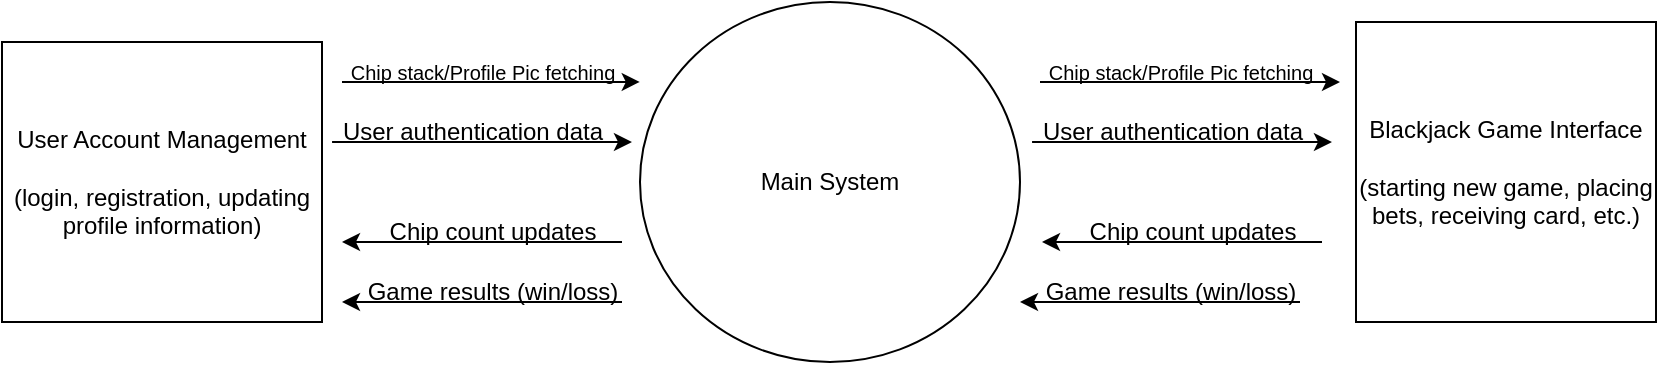 <mxfile version="22.1.21" type="device">
  <diagram id="C5RBs43oDa-KdzZeNtuy" name="Page-1">
    <mxGraphModel dx="757" dy="475" grid="1" gridSize="10" guides="1" tooltips="1" connect="1" arrows="1" fold="1" page="1" pageScale="1" pageWidth="827" pageHeight="1169" math="0" shadow="0">
      <root>
        <mxCell id="WIyWlLk6GJQsqaUBKTNV-0" />
        <mxCell id="WIyWlLk6GJQsqaUBKTNV-1" parent="WIyWlLk6GJQsqaUBKTNV-0" />
        <mxCell id="nbkMvrd8_ItyWInC_aRn-0" value="Main System" style="ellipse;whiteSpace=wrap;html=1;" vertex="1" parent="WIyWlLk6GJQsqaUBKTNV-1">
          <mxGeometry x="319" y="320" width="190" height="180" as="geometry" />
        </mxCell>
        <mxCell id="nbkMvrd8_ItyWInC_aRn-1" value="Blackjack Game Interface&lt;br&gt;&lt;br&gt;(starting new game, placing bets, receiving card, etc.)" style="whiteSpace=wrap;html=1;aspect=fixed;" vertex="1" parent="WIyWlLk6GJQsqaUBKTNV-1">
          <mxGeometry x="677" y="330" width="150" height="150" as="geometry" />
        </mxCell>
        <mxCell id="nbkMvrd8_ItyWInC_aRn-2" value="User Account Management&lt;br&gt;&lt;br&gt;(login, registration, updating profile information)" style="rounded=0;whiteSpace=wrap;html=1;" vertex="1" parent="WIyWlLk6GJQsqaUBKTNV-1">
          <mxGeometry y="340" width="160" height="140" as="geometry" />
        </mxCell>
        <mxCell id="nbkMvrd8_ItyWInC_aRn-9" value="" style="group" vertex="1" connectable="0" parent="WIyWlLk6GJQsqaUBKTNV-1">
          <mxGeometry x="509" y="450" width="150" height="30" as="geometry" />
        </mxCell>
        <mxCell id="nbkMvrd8_ItyWInC_aRn-3" value="" style="endArrow=classic;html=1;rounded=0;" edge="1" parent="nbkMvrd8_ItyWInC_aRn-9">
          <mxGeometry width="50" height="50" relative="1" as="geometry">
            <mxPoint x="140" y="20" as="sourcePoint" />
            <mxPoint y="20" as="targetPoint" />
          </mxGeometry>
        </mxCell>
        <mxCell id="nbkMvrd8_ItyWInC_aRn-4" value="Game results (win/loss)" style="text;html=1;align=center;verticalAlign=middle;resizable=0;points=[];autosize=1;strokeColor=none;fillColor=none;container=1;" vertex="1" parent="nbkMvrd8_ItyWInC_aRn-9">
          <mxGeometry width="150" height="30" as="geometry" />
        </mxCell>
        <mxCell id="nbkMvrd8_ItyWInC_aRn-10" value="" style="group" vertex="1" connectable="0" parent="WIyWlLk6GJQsqaUBKTNV-1">
          <mxGeometry x="170" y="450" width="150" height="30" as="geometry" />
        </mxCell>
        <mxCell id="nbkMvrd8_ItyWInC_aRn-11" value="" style="endArrow=classic;html=1;rounded=0;" edge="1" parent="nbkMvrd8_ItyWInC_aRn-10">
          <mxGeometry width="50" height="50" relative="1" as="geometry">
            <mxPoint x="140" y="20" as="sourcePoint" />
            <mxPoint y="20" as="targetPoint" />
          </mxGeometry>
        </mxCell>
        <mxCell id="nbkMvrd8_ItyWInC_aRn-12" value="Game results (win/loss)" style="text;html=1;align=center;verticalAlign=middle;resizable=0;points=[];autosize=1;strokeColor=none;fillColor=none;container=1;" vertex="1" parent="nbkMvrd8_ItyWInC_aRn-10">
          <mxGeometry width="150" height="30" as="geometry" />
        </mxCell>
        <mxCell id="nbkMvrd8_ItyWInC_aRn-14" value="" style="group" vertex="1" connectable="0" parent="WIyWlLk6GJQsqaUBKTNV-1">
          <mxGeometry x="520" y="420" width="140" height="30" as="geometry" />
        </mxCell>
        <mxCell id="nbkMvrd8_ItyWInC_aRn-5" value="" style="endArrow=classic;html=1;rounded=0;" edge="1" parent="nbkMvrd8_ItyWInC_aRn-14">
          <mxGeometry width="50" height="50" relative="1" as="geometry">
            <mxPoint x="140" y="20" as="sourcePoint" />
            <mxPoint y="20" as="targetPoint" />
          </mxGeometry>
        </mxCell>
        <mxCell id="nbkMvrd8_ItyWInC_aRn-7" value="Chip count updates" style="text;html=1;align=center;verticalAlign=middle;resizable=0;points=[];autosize=1;strokeColor=none;fillColor=none;" vertex="1" parent="nbkMvrd8_ItyWInC_aRn-14">
          <mxGeometry x="10" width="130" height="30" as="geometry" />
        </mxCell>
        <mxCell id="nbkMvrd8_ItyWInC_aRn-15" value="" style="group" vertex="1" connectable="0" parent="WIyWlLk6GJQsqaUBKTNV-1">
          <mxGeometry x="170" y="420" width="140" height="30" as="geometry" />
        </mxCell>
        <mxCell id="nbkMvrd8_ItyWInC_aRn-16" value="" style="endArrow=classic;html=1;rounded=0;" edge="1" parent="nbkMvrd8_ItyWInC_aRn-15">
          <mxGeometry width="50" height="50" relative="1" as="geometry">
            <mxPoint x="140" y="20" as="sourcePoint" />
            <mxPoint y="20" as="targetPoint" />
          </mxGeometry>
        </mxCell>
        <mxCell id="nbkMvrd8_ItyWInC_aRn-17" value="Chip count updates" style="text;html=1;align=center;verticalAlign=middle;resizable=0;points=[];autosize=1;strokeColor=none;fillColor=none;" vertex="1" parent="nbkMvrd8_ItyWInC_aRn-15">
          <mxGeometry x="10" width="130" height="30" as="geometry" />
        </mxCell>
        <mxCell id="nbkMvrd8_ItyWInC_aRn-20" value="" style="endArrow=classic;html=1;rounded=0;entryX=0.993;entryY=0.666;entryDx=0;entryDy=0;entryPerimeter=0;" edge="1" parent="WIyWlLk6GJQsqaUBKTNV-1" target="nbkMvrd8_ItyWInC_aRn-21">
          <mxGeometry width="50" height="50" relative="1" as="geometry">
            <mxPoint x="170" y="360" as="sourcePoint" />
            <mxPoint x="310.0" y="360" as="targetPoint" />
          </mxGeometry>
        </mxCell>
        <mxCell id="nbkMvrd8_ItyWInC_aRn-21" value="&lt;font style=&quot;font-size: 10px;&quot;&gt;Chip stack/Profile Pic fetching&lt;/font&gt;" style="text;html=1;align=center;verticalAlign=middle;resizable=0;points=[];autosize=1;strokeColor=none;fillColor=none;container=1;" vertex="1" parent="WIyWlLk6GJQsqaUBKTNV-1">
          <mxGeometry x="160" y="340" width="160" height="30" as="geometry" />
        </mxCell>
        <mxCell id="nbkMvrd8_ItyWInC_aRn-24" value="" style="group" vertex="1" connectable="0" parent="WIyWlLk6GJQsqaUBKTNV-1">
          <mxGeometry x="160" y="370" width="154.98" height="30" as="geometry" />
        </mxCell>
        <mxCell id="nbkMvrd8_ItyWInC_aRn-18" value="" style="endArrow=classic;html=1;rounded=0;entryX=0.005;entryY=0.389;entryDx=0;entryDy=0;entryPerimeter=0;" edge="1" parent="nbkMvrd8_ItyWInC_aRn-24">
          <mxGeometry width="50" height="50" relative="1" as="geometry">
            <mxPoint x="5.03" y="20" as="sourcePoint" />
            <mxPoint x="154.98" y="20.02" as="targetPoint" />
          </mxGeometry>
        </mxCell>
        <mxCell id="nbkMvrd8_ItyWInC_aRn-19" value="User authentication data" style="text;html=1;align=center;verticalAlign=middle;resizable=0;points=[];autosize=1;strokeColor=none;fillColor=none;" vertex="1" parent="nbkMvrd8_ItyWInC_aRn-24">
          <mxGeometry width="150" height="30" as="geometry" />
        </mxCell>
        <mxCell id="nbkMvrd8_ItyWInC_aRn-25" value="" style="group" vertex="1" connectable="0" parent="WIyWlLk6GJQsqaUBKTNV-1">
          <mxGeometry x="510" y="370" width="154.98" height="30" as="geometry" />
        </mxCell>
        <mxCell id="nbkMvrd8_ItyWInC_aRn-26" value="" style="endArrow=classic;html=1;rounded=0;entryX=0.005;entryY=0.389;entryDx=0;entryDy=0;entryPerimeter=0;" edge="1" parent="nbkMvrd8_ItyWInC_aRn-25">
          <mxGeometry width="50" height="50" relative="1" as="geometry">
            <mxPoint x="5.03" y="20" as="sourcePoint" />
            <mxPoint x="154.98" y="20.02" as="targetPoint" />
          </mxGeometry>
        </mxCell>
        <mxCell id="nbkMvrd8_ItyWInC_aRn-27" value="User authentication data" style="text;html=1;align=center;verticalAlign=middle;resizable=0;points=[];autosize=1;strokeColor=none;fillColor=none;" vertex="1" parent="nbkMvrd8_ItyWInC_aRn-25">
          <mxGeometry width="150" height="30" as="geometry" />
        </mxCell>
        <mxCell id="nbkMvrd8_ItyWInC_aRn-29" value="&lt;font style=&quot;font-size: 10px;&quot;&gt;Chip stack/Profile Pic fetching&lt;/font&gt;" style="text;html=1;align=center;verticalAlign=middle;resizable=0;points=[];autosize=1;strokeColor=none;fillColor=none;container=1;fontSize=10;" vertex="1" parent="WIyWlLk6GJQsqaUBKTNV-1">
          <mxGeometry x="509" y="340" width="160" height="30" as="geometry" />
        </mxCell>
        <mxCell id="nbkMvrd8_ItyWInC_aRn-30" value="" style="endArrow=classic;html=1;rounded=0;" edge="1" parent="nbkMvrd8_ItyWInC_aRn-29">
          <mxGeometry width="50" height="50" relative="1" as="geometry">
            <mxPoint x="10" y="20" as="sourcePoint" />
            <mxPoint x="160" y="20" as="targetPoint" />
          </mxGeometry>
        </mxCell>
      </root>
    </mxGraphModel>
  </diagram>
</mxfile>
